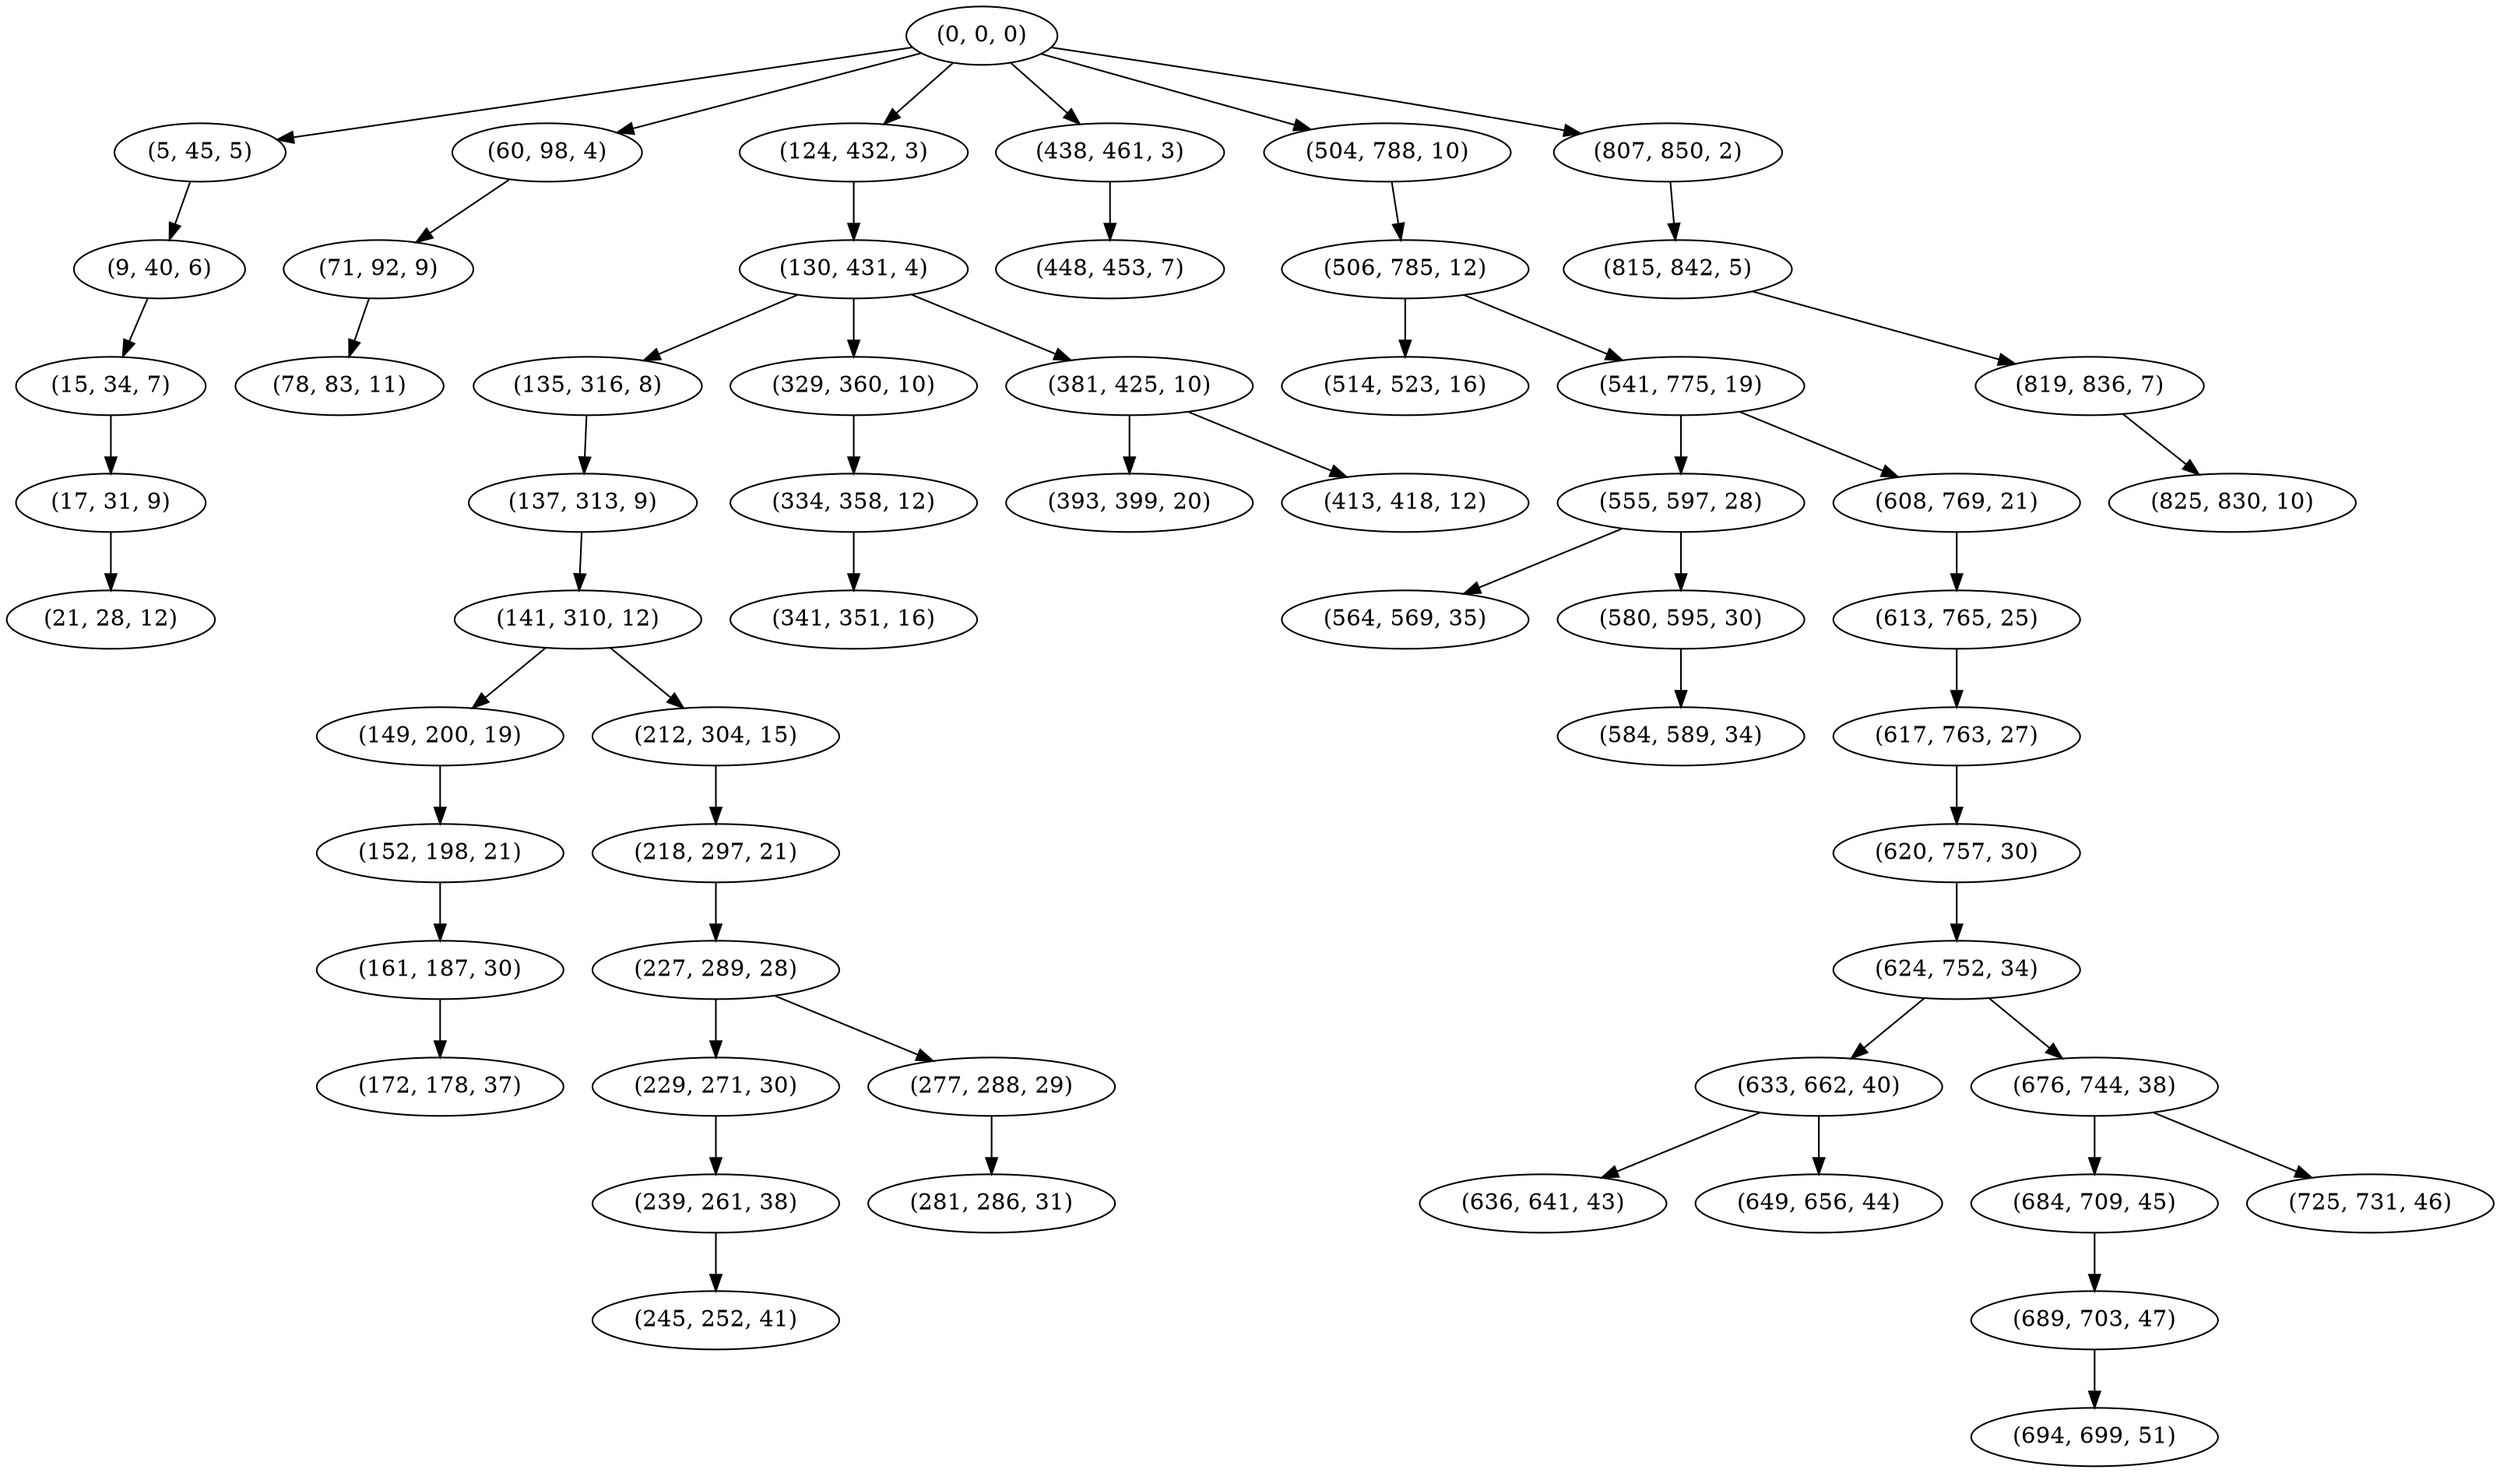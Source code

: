 digraph tree {
    "(0, 0, 0)";
    "(5, 45, 5)";
    "(9, 40, 6)";
    "(15, 34, 7)";
    "(17, 31, 9)";
    "(21, 28, 12)";
    "(60, 98, 4)";
    "(71, 92, 9)";
    "(78, 83, 11)";
    "(124, 432, 3)";
    "(130, 431, 4)";
    "(135, 316, 8)";
    "(137, 313, 9)";
    "(141, 310, 12)";
    "(149, 200, 19)";
    "(152, 198, 21)";
    "(161, 187, 30)";
    "(172, 178, 37)";
    "(212, 304, 15)";
    "(218, 297, 21)";
    "(227, 289, 28)";
    "(229, 271, 30)";
    "(239, 261, 38)";
    "(245, 252, 41)";
    "(277, 288, 29)";
    "(281, 286, 31)";
    "(329, 360, 10)";
    "(334, 358, 12)";
    "(341, 351, 16)";
    "(381, 425, 10)";
    "(393, 399, 20)";
    "(413, 418, 12)";
    "(438, 461, 3)";
    "(448, 453, 7)";
    "(504, 788, 10)";
    "(506, 785, 12)";
    "(514, 523, 16)";
    "(541, 775, 19)";
    "(555, 597, 28)";
    "(564, 569, 35)";
    "(580, 595, 30)";
    "(584, 589, 34)";
    "(608, 769, 21)";
    "(613, 765, 25)";
    "(617, 763, 27)";
    "(620, 757, 30)";
    "(624, 752, 34)";
    "(633, 662, 40)";
    "(636, 641, 43)";
    "(649, 656, 44)";
    "(676, 744, 38)";
    "(684, 709, 45)";
    "(689, 703, 47)";
    "(694, 699, 51)";
    "(725, 731, 46)";
    "(807, 850, 2)";
    "(815, 842, 5)";
    "(819, 836, 7)";
    "(825, 830, 10)";
    "(0, 0, 0)" -> "(5, 45, 5)";
    "(0, 0, 0)" -> "(60, 98, 4)";
    "(0, 0, 0)" -> "(124, 432, 3)";
    "(0, 0, 0)" -> "(438, 461, 3)";
    "(0, 0, 0)" -> "(504, 788, 10)";
    "(0, 0, 0)" -> "(807, 850, 2)";
    "(5, 45, 5)" -> "(9, 40, 6)";
    "(9, 40, 6)" -> "(15, 34, 7)";
    "(15, 34, 7)" -> "(17, 31, 9)";
    "(17, 31, 9)" -> "(21, 28, 12)";
    "(60, 98, 4)" -> "(71, 92, 9)";
    "(71, 92, 9)" -> "(78, 83, 11)";
    "(124, 432, 3)" -> "(130, 431, 4)";
    "(130, 431, 4)" -> "(135, 316, 8)";
    "(130, 431, 4)" -> "(329, 360, 10)";
    "(130, 431, 4)" -> "(381, 425, 10)";
    "(135, 316, 8)" -> "(137, 313, 9)";
    "(137, 313, 9)" -> "(141, 310, 12)";
    "(141, 310, 12)" -> "(149, 200, 19)";
    "(141, 310, 12)" -> "(212, 304, 15)";
    "(149, 200, 19)" -> "(152, 198, 21)";
    "(152, 198, 21)" -> "(161, 187, 30)";
    "(161, 187, 30)" -> "(172, 178, 37)";
    "(212, 304, 15)" -> "(218, 297, 21)";
    "(218, 297, 21)" -> "(227, 289, 28)";
    "(227, 289, 28)" -> "(229, 271, 30)";
    "(227, 289, 28)" -> "(277, 288, 29)";
    "(229, 271, 30)" -> "(239, 261, 38)";
    "(239, 261, 38)" -> "(245, 252, 41)";
    "(277, 288, 29)" -> "(281, 286, 31)";
    "(329, 360, 10)" -> "(334, 358, 12)";
    "(334, 358, 12)" -> "(341, 351, 16)";
    "(381, 425, 10)" -> "(393, 399, 20)";
    "(381, 425, 10)" -> "(413, 418, 12)";
    "(438, 461, 3)" -> "(448, 453, 7)";
    "(504, 788, 10)" -> "(506, 785, 12)";
    "(506, 785, 12)" -> "(514, 523, 16)";
    "(506, 785, 12)" -> "(541, 775, 19)";
    "(541, 775, 19)" -> "(555, 597, 28)";
    "(541, 775, 19)" -> "(608, 769, 21)";
    "(555, 597, 28)" -> "(564, 569, 35)";
    "(555, 597, 28)" -> "(580, 595, 30)";
    "(580, 595, 30)" -> "(584, 589, 34)";
    "(608, 769, 21)" -> "(613, 765, 25)";
    "(613, 765, 25)" -> "(617, 763, 27)";
    "(617, 763, 27)" -> "(620, 757, 30)";
    "(620, 757, 30)" -> "(624, 752, 34)";
    "(624, 752, 34)" -> "(633, 662, 40)";
    "(624, 752, 34)" -> "(676, 744, 38)";
    "(633, 662, 40)" -> "(636, 641, 43)";
    "(633, 662, 40)" -> "(649, 656, 44)";
    "(676, 744, 38)" -> "(684, 709, 45)";
    "(676, 744, 38)" -> "(725, 731, 46)";
    "(684, 709, 45)" -> "(689, 703, 47)";
    "(689, 703, 47)" -> "(694, 699, 51)";
    "(807, 850, 2)" -> "(815, 842, 5)";
    "(815, 842, 5)" -> "(819, 836, 7)";
    "(819, 836, 7)" -> "(825, 830, 10)";
}
